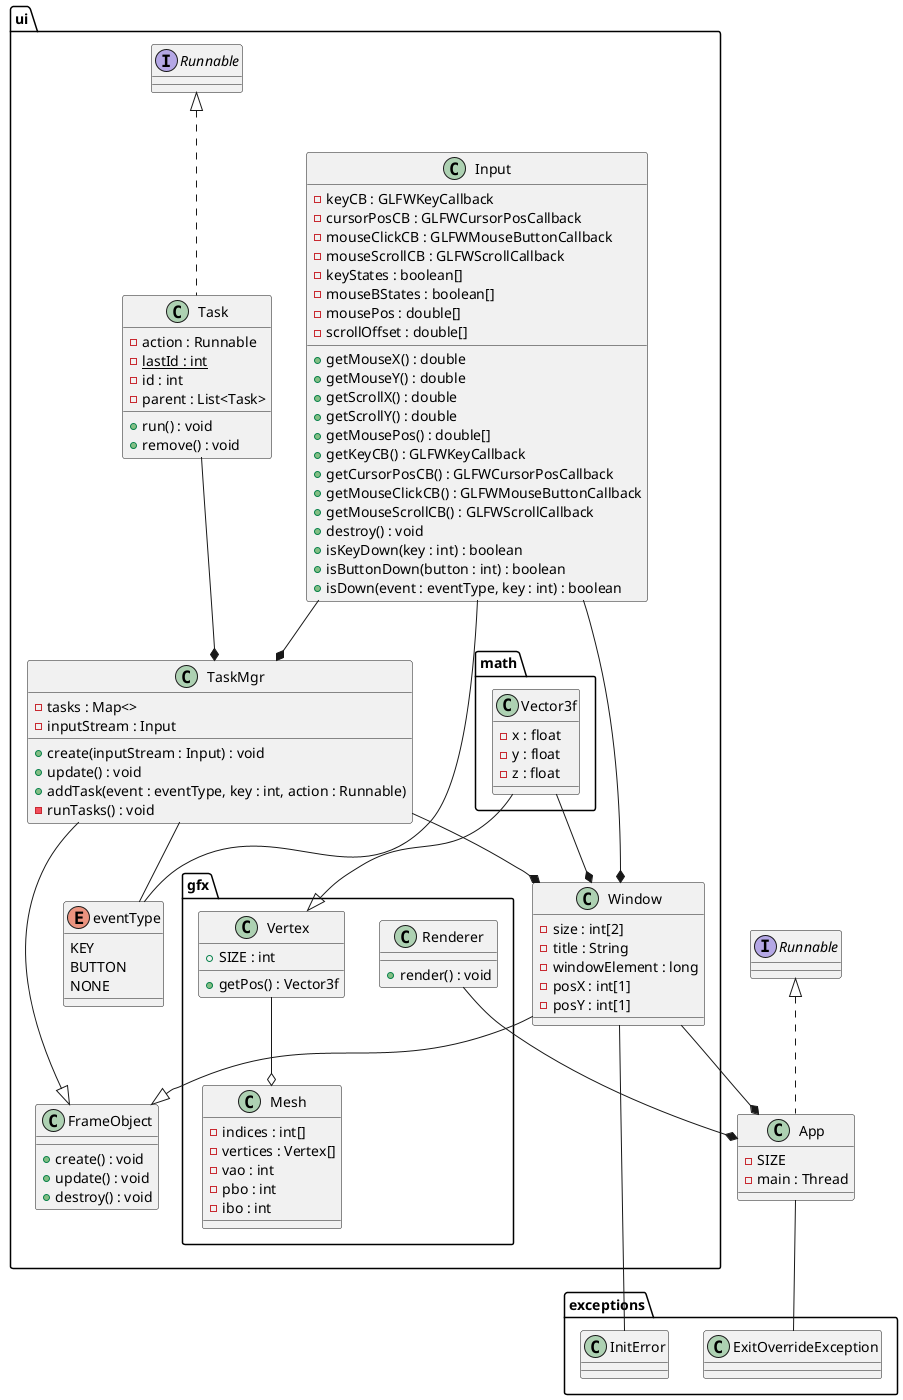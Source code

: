 @startuml diagram

class App implements Runnable {
    - SIZE
    - main : Thread
}

interface Runnable {

}

package exceptions {
    class ExitOverrideException {

    }
    class InitError {

    }
}
package ui {
    
    class Window {
        - size : int[2]
        - title : String
        - windowElement : long
        - posX : int[1]
        - posY : int[1]

    }

    enum eventType {
        KEY
        BUTTON
        NONE
    }

    class Input {
        - keyCB : GLFWKeyCallback
        - cursorPosCB : GLFWCursorPosCallback
        - mouseClickCB : GLFWMouseButtonCallback
        - mouseScrollCB : GLFWScrollCallback
        - keyStates : boolean[]
        - mouseBStates : boolean[]
        - mousePos : double[]
        - scrollOffset : double[]
        + getMouseX() : double
        + getMouseY() : double
        + getScrollX() : double
        + getScrollY() : double
        + getMousePos() : double[]
        + getKeyCB() : GLFWKeyCallback
        + getCursorPosCB() : GLFWCursorPosCallback
        + getMouseClickCB() : GLFWMouseButtonCallback
        + getMouseScrollCB() : GLFWScrollCallback
        + destroy() : void
        + isKeyDown(key : int) : boolean
        + isButtonDown(button : int) : boolean
        + isDown(event : eventType, key : int) : boolean

        
    }

    class TaskMgr {
        - tasks : Map<>
        - inputStream : Input
        + create(inputStream : Input) : void
        + update() : void
        + addTask(event : eventType, key : int, action : Runnable)
        - runTasks() : void
        
    }

    class Task implements Runnable {
        - action : Runnable
        - {static} lastId : int
        - id : int
        - parent : List<Task>
        + run() : void
        + remove() : void
    }

    package gfx {

        class Renderer {
            + render() : void
        }

        class Mesh {
            - indices : int[]
            - vertices : Vertex[]
            - vao : int
            - pbo : int
            - ibo : int
        }

        class Vertex {
            + SIZE : int
            + getPos() : Vector3f
        }
    }
    
    package math {
        class Vector3f {
            - x : float
            - y : float
            - z : float
        }
    }


    class FrameObject {
        + create() : void
        + update() : void
        + destroy() : void

    }
}

Window --* App
Renderer --* App
TaskMgr --* Window
Input --* Window
Vector3f --* Window
Vertex --o Mesh
Task --* TaskMgr
TaskMgr --|> FrameObject
Window --|> FrameObject
Window -- InitError
Input -- eventType
TaskMgr -- eventType
Input --* TaskMgr
App -- ExitOverrideException
Vector3f --|> Vertex

@enduml